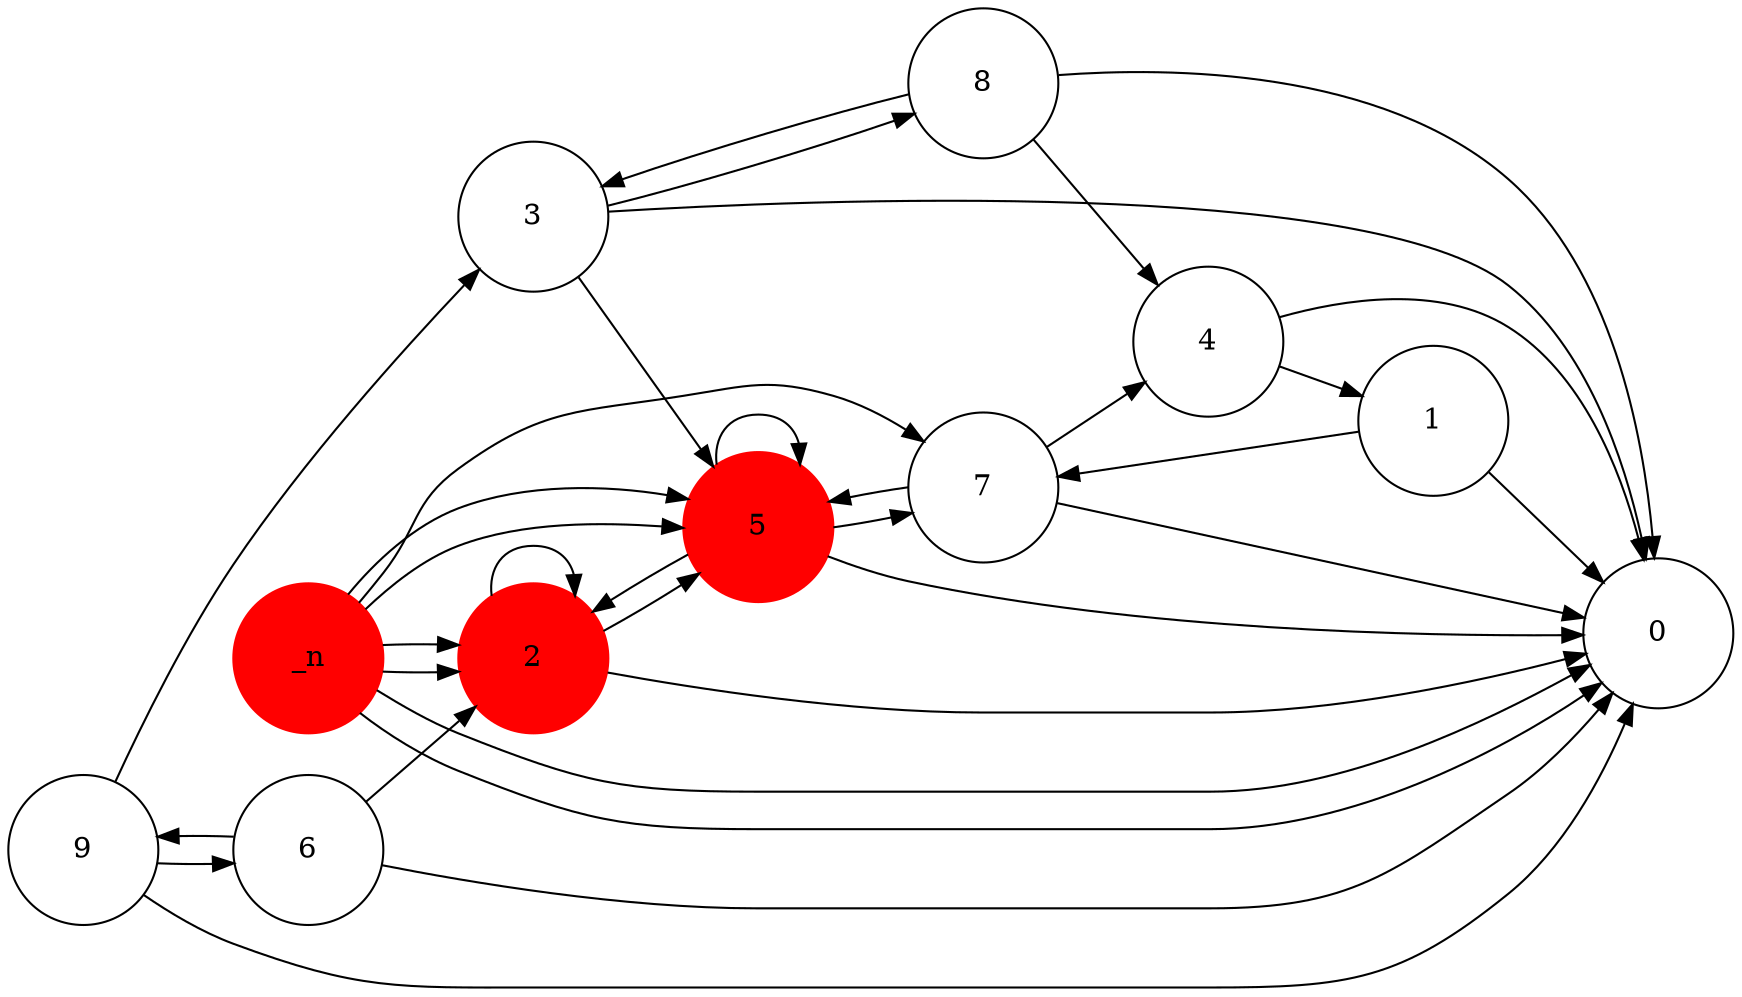 #Total states is 0, including 0 states and 0 newstates
#Total transisions is 0, including 0 transistions and 0 new transitions
digraph finite_state_machine {
	rankdir=LR;
	size="20,20";
	resolution="300";
	overlap=false;

	node [shape = circle, fixedsize=true, width = 1, color = red, style = filled];
	2_n;
 	5_n;
 
	node [shape = circle, color = black, style = unfilled];
	1;
 	2;
 	3;
 	4;
 	5;
 	6;
 	7;
 	8;
 	9;
 	1 -> 0;
	1 -> 7;
	2 -> 0;
	2 -> 2_n;
	2 -> 5;
	2_n -> 0;
	2_n -> 2;
	2_n -> 5;
	3 -> 0;
	3 -> 5;
	3 -> 8;
	4 -> 0;
	4 -> 1;
	5 -> 0;
	5 -> 2;
	5 -> 5_n;
	5 -> 7;
	5_n -> 0;
	5_n -> 2;
	5_n -> 5;
	5_n -> 7;
	6 -> 0;
	6 -> 2;
	6 -> 9;
	7 -> 0;
	7 -> 4;
	7 -> 5;
	8 -> 0;
	8 -> 3;
	8 -> 4;
	9 -> 0;
	9 -> 3;
	9 -> 6;
}
